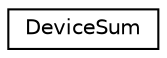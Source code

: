digraph "Graphical Class Hierarchy"
{
  edge [fontname="Helvetica",fontsize="10",labelfontname="Helvetica",labelfontsize="10"];
  node [fontname="Helvetica",fontsize="10",shape=record];
  rankdir="LR";
  Node0 [label="DeviceSum",height=0.2,width=0.4,color="black", fillcolor="white", style="filled",URL="$structDeviceSum.html"];
}

